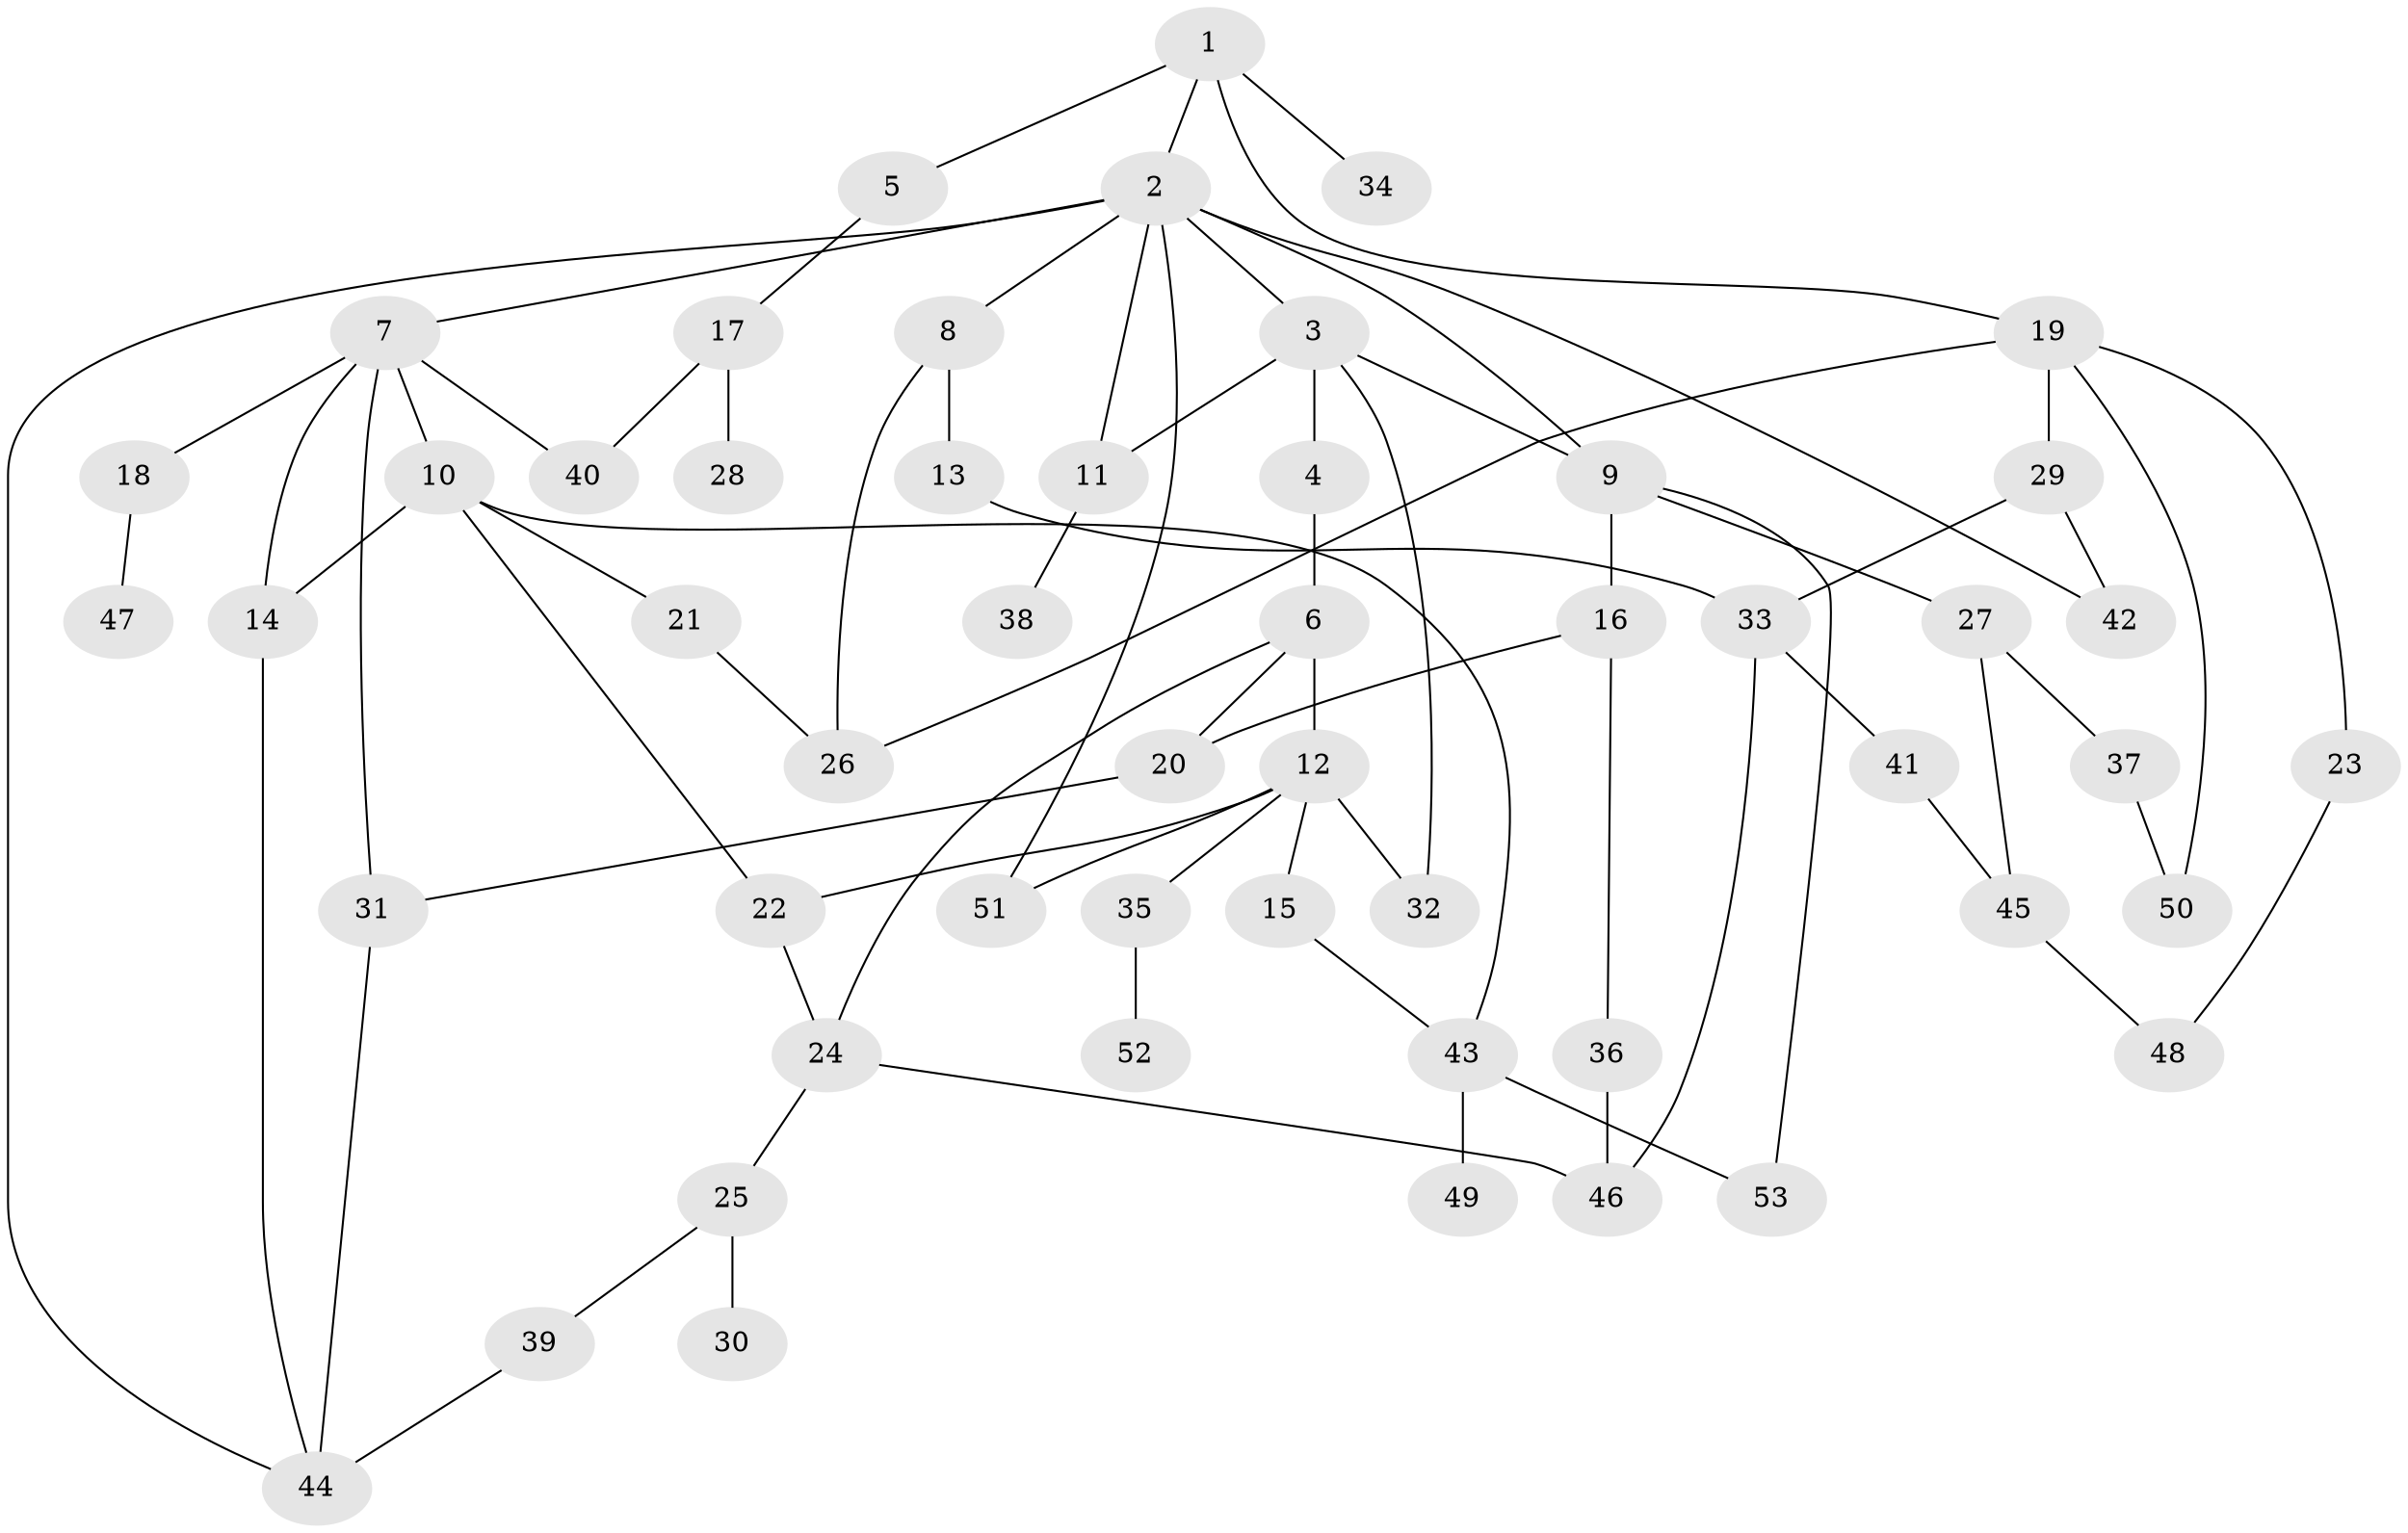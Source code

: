 // coarse degree distribution, {16: 0.038461538461538464, 2: 0.3076923076923077, 6: 0.07692307692307693, 5: 0.07692307692307693, 3: 0.2692307692307692, 1: 0.19230769230769232, 4: 0.038461538461538464}
// Generated by graph-tools (version 1.1) at 2025/17/03/04/25 18:17:03]
// undirected, 53 vertices, 76 edges
graph export_dot {
graph [start="1"]
  node [color=gray90,style=filled];
  1;
  2;
  3;
  4;
  5;
  6;
  7;
  8;
  9;
  10;
  11;
  12;
  13;
  14;
  15;
  16;
  17;
  18;
  19;
  20;
  21;
  22;
  23;
  24;
  25;
  26;
  27;
  28;
  29;
  30;
  31;
  32;
  33;
  34;
  35;
  36;
  37;
  38;
  39;
  40;
  41;
  42;
  43;
  44;
  45;
  46;
  47;
  48;
  49;
  50;
  51;
  52;
  53;
  1 -- 2;
  1 -- 5;
  1 -- 19;
  1 -- 34;
  2 -- 3;
  2 -- 7;
  2 -- 8;
  2 -- 11;
  2 -- 42;
  2 -- 51;
  2 -- 44;
  2 -- 9;
  3 -- 4;
  3 -- 9;
  3 -- 32;
  3 -- 11;
  4 -- 6;
  5 -- 17;
  6 -- 12;
  6 -- 24;
  6 -- 20;
  7 -- 10;
  7 -- 18;
  7 -- 31;
  7 -- 40;
  7 -- 14;
  8 -- 13;
  8 -- 26;
  9 -- 16;
  9 -- 27;
  9 -- 53;
  10 -- 14;
  10 -- 21;
  10 -- 22;
  10 -- 43;
  11 -- 38;
  12 -- 15;
  12 -- 32;
  12 -- 35;
  12 -- 51;
  12 -- 22;
  13 -- 33;
  14 -- 44;
  15 -- 43;
  16 -- 20;
  16 -- 36;
  17 -- 28;
  17 -- 40;
  18 -- 47;
  19 -- 23;
  19 -- 29;
  19 -- 50;
  19 -- 26;
  20 -- 31;
  21 -- 26;
  22 -- 24;
  23 -- 48;
  24 -- 25;
  24 -- 46;
  25 -- 30;
  25 -- 39;
  27 -- 37;
  27 -- 45;
  29 -- 33;
  29 -- 42;
  31 -- 44;
  33 -- 41;
  33 -- 46;
  35 -- 52;
  36 -- 46;
  37 -- 50;
  39 -- 44;
  41 -- 45;
  43 -- 49;
  43 -- 53;
  45 -- 48;
}
